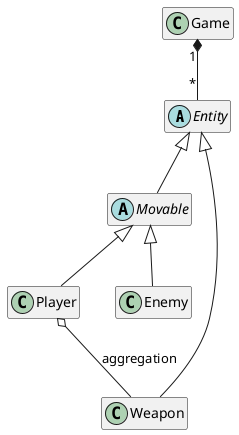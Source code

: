 @startuml
abstract Entity
Entity <|-- Movable
Entity <|-- Weapon
abstract Movable
Movable <|-- Player
Movable <|-- Enemy
Game "1" *-- "*" Entity
Player o-- Weapon : aggregation
hide members
@enduml
